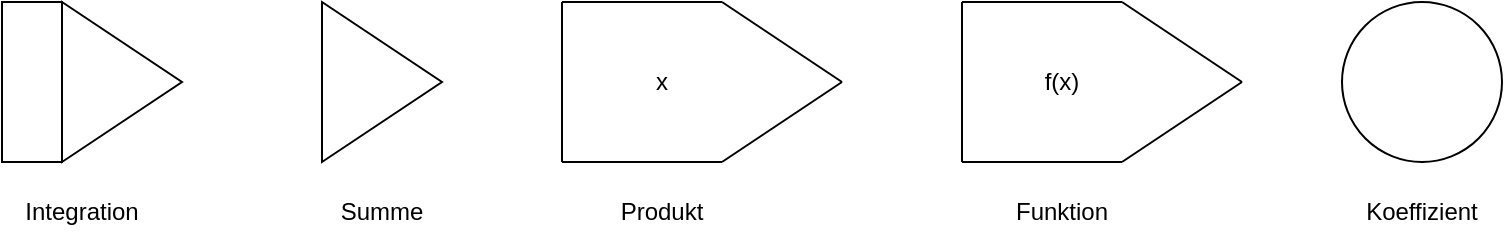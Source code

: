 <mxfile version="26.0.9">
  <diagram name="Seite-1" id="8vgHgrOSn-QUMQu2wvKy">
    <mxGraphModel dx="1865" dy="1351" grid="1" gridSize="10" guides="1" tooltips="1" connect="1" arrows="1" fold="1" page="1" pageScale="1" pageWidth="827" pageHeight="1169" math="0" shadow="0">
      <root>
        <mxCell id="0" />
        <mxCell id="1" parent="0" />
        <mxCell id="mCgtg-J_HniY9TTjHRlm-25" value="" style="triangle;whiteSpace=wrap;html=1;" vertex="1" parent="1">
          <mxGeometry x="170" y="10" width="60" height="80" as="geometry" />
        </mxCell>
        <mxCell id="mCgtg-J_HniY9TTjHRlm-26" value="Integration" style="text;html=1;align=center;verticalAlign=middle;whiteSpace=wrap;rounded=0;" vertex="1" parent="1">
          <mxGeometry x="20" y="100" width="60" height="30" as="geometry" />
        </mxCell>
        <mxCell id="mCgtg-J_HniY9TTjHRlm-27" value="Summe" style="text;html=1;align=center;verticalAlign=middle;whiteSpace=wrap;rounded=0;" vertex="1" parent="1">
          <mxGeometry x="170" y="100" width="60" height="30" as="geometry" />
        </mxCell>
        <mxCell id="mCgtg-J_HniY9TTjHRlm-28" value="" style="group;fillColor=default;" vertex="1" connectable="0" parent="1">
          <mxGeometry x="290" y="10" width="140" height="80" as="geometry" />
        </mxCell>
        <mxCell id="mCgtg-J_HniY9TTjHRlm-29" value="" style="endArrow=none;html=1;rounded=0;entryX=0;entryY=0;entryDx=0;entryDy=0;exitX=1;exitY=0;exitDx=0;exitDy=0;" edge="1" parent="mCgtg-J_HniY9TTjHRlm-28">
          <mxGeometry width="50" height="50" relative="1" as="geometry">
            <mxPoint x="80" as="sourcePoint" />
            <mxPoint as="targetPoint" />
          </mxGeometry>
        </mxCell>
        <mxCell id="mCgtg-J_HniY9TTjHRlm-30" value="" style="endArrow=none;html=1;rounded=0;entryX=1;entryY=0;entryDx=0;entryDy=0;exitX=1;exitY=0.5;exitDx=0;exitDy=0;" edge="1" parent="mCgtg-J_HniY9TTjHRlm-28">
          <mxGeometry width="50" height="50" relative="1" as="geometry">
            <mxPoint x="140" y="40" as="sourcePoint" />
            <mxPoint x="80" as="targetPoint" />
          </mxGeometry>
        </mxCell>
        <mxCell id="mCgtg-J_HniY9TTjHRlm-31" value="" style="endArrow=none;html=1;rounded=0;entryX=1;entryY=0.5;entryDx=0;entryDy=0;exitX=1;exitY=1;exitDx=0;exitDy=0;" edge="1" parent="mCgtg-J_HniY9TTjHRlm-28">
          <mxGeometry width="50" height="50" relative="1" as="geometry">
            <mxPoint x="80" y="80" as="sourcePoint" />
            <mxPoint x="140" y="40" as="targetPoint" />
          </mxGeometry>
        </mxCell>
        <mxCell id="mCgtg-J_HniY9TTjHRlm-32" value="" style="endArrow=none;html=1;rounded=0;entryX=1;entryY=1;entryDx=0;entryDy=0;exitX=0;exitY=1;exitDx=0;exitDy=0;" edge="1" parent="mCgtg-J_HniY9TTjHRlm-28">
          <mxGeometry width="50" height="50" relative="1" as="geometry">
            <mxPoint y="80" as="sourcePoint" />
            <mxPoint x="80" y="80" as="targetPoint" />
          </mxGeometry>
        </mxCell>
        <mxCell id="mCgtg-J_HniY9TTjHRlm-33" value="" style="endArrow=none;html=1;rounded=0;exitX=0;exitY=1;exitDx=0;exitDy=0;entryX=0;entryY=0;entryDx=0;entryDy=0;" edge="1" parent="mCgtg-J_HniY9TTjHRlm-28">
          <mxGeometry width="50" height="50" relative="1" as="geometry">
            <mxPoint y="80" as="sourcePoint" />
            <mxPoint as="targetPoint" />
          </mxGeometry>
        </mxCell>
        <mxCell id="mCgtg-J_HniY9TTjHRlm-34" value="x" style="text;html=1;align=center;verticalAlign=middle;whiteSpace=wrap;rounded=0;" vertex="1" parent="mCgtg-J_HniY9TTjHRlm-28">
          <mxGeometry x="20" y="25" width="60" height="30" as="geometry" />
        </mxCell>
        <mxCell id="mCgtg-J_HniY9TTjHRlm-35" value="Produkt" style="text;html=1;align=center;verticalAlign=middle;whiteSpace=wrap;rounded=0;" vertex="1" parent="1">
          <mxGeometry x="310" y="100" width="60" height="30" as="geometry" />
        </mxCell>
        <mxCell id="mCgtg-J_HniY9TTjHRlm-36" value="Funktion" style="text;html=1;align=center;verticalAlign=middle;whiteSpace=wrap;rounded=0;" vertex="1" parent="1">
          <mxGeometry x="510" y="100" width="60" height="30" as="geometry" />
        </mxCell>
        <mxCell id="mCgtg-J_HniY9TTjHRlm-37" value="" style="group;fillColor=default;" vertex="1" connectable="0" parent="1">
          <mxGeometry x="490" y="10" width="140" height="80" as="geometry" />
        </mxCell>
        <mxCell id="mCgtg-J_HniY9TTjHRlm-38" value="" style="endArrow=none;html=1;rounded=0;entryX=0;entryY=0;entryDx=0;entryDy=0;exitX=1;exitY=0;exitDx=0;exitDy=0;" edge="1" parent="mCgtg-J_HniY9TTjHRlm-37">
          <mxGeometry width="50" height="50" relative="1" as="geometry">
            <mxPoint x="80" as="sourcePoint" />
            <mxPoint as="targetPoint" />
          </mxGeometry>
        </mxCell>
        <mxCell id="mCgtg-J_HniY9TTjHRlm-39" value="" style="endArrow=none;html=1;rounded=0;entryX=1;entryY=0;entryDx=0;entryDy=0;exitX=1;exitY=0.5;exitDx=0;exitDy=0;" edge="1" parent="mCgtg-J_HniY9TTjHRlm-37">
          <mxGeometry width="50" height="50" relative="1" as="geometry">
            <mxPoint x="140" y="40" as="sourcePoint" />
            <mxPoint x="80" as="targetPoint" />
          </mxGeometry>
        </mxCell>
        <mxCell id="mCgtg-J_HniY9TTjHRlm-40" value="" style="endArrow=none;html=1;rounded=0;entryX=1;entryY=0.5;entryDx=0;entryDy=0;exitX=1;exitY=1;exitDx=0;exitDy=0;" edge="1" parent="mCgtg-J_HniY9TTjHRlm-37">
          <mxGeometry width="50" height="50" relative="1" as="geometry">
            <mxPoint x="80" y="80" as="sourcePoint" />
            <mxPoint x="140" y="40" as="targetPoint" />
          </mxGeometry>
        </mxCell>
        <mxCell id="mCgtg-J_HniY9TTjHRlm-41" value="" style="endArrow=none;html=1;rounded=0;entryX=1;entryY=1;entryDx=0;entryDy=0;exitX=0;exitY=1;exitDx=0;exitDy=0;" edge="1" parent="mCgtg-J_HniY9TTjHRlm-37">
          <mxGeometry width="50" height="50" relative="1" as="geometry">
            <mxPoint y="80" as="sourcePoint" />
            <mxPoint x="80" y="80" as="targetPoint" />
          </mxGeometry>
        </mxCell>
        <mxCell id="mCgtg-J_HniY9TTjHRlm-42" value="" style="endArrow=none;html=1;rounded=0;exitX=0;exitY=1;exitDx=0;exitDy=0;entryX=0;entryY=0;entryDx=0;entryDy=0;" edge="1" parent="mCgtg-J_HniY9TTjHRlm-37">
          <mxGeometry width="50" height="50" relative="1" as="geometry">
            <mxPoint y="80" as="sourcePoint" />
            <mxPoint as="targetPoint" />
          </mxGeometry>
        </mxCell>
        <mxCell id="mCgtg-J_HniY9TTjHRlm-43" value="f(x)" style="text;html=1;align=center;verticalAlign=middle;whiteSpace=wrap;rounded=0;" vertex="1" parent="mCgtg-J_HniY9TTjHRlm-37">
          <mxGeometry x="20" y="25" width="60" height="30" as="geometry" />
        </mxCell>
        <mxCell id="mCgtg-J_HniY9TTjHRlm-44" value="" style="group" vertex="1" connectable="0" parent="1">
          <mxGeometry x="10" y="10" width="90" height="80" as="geometry" />
        </mxCell>
        <mxCell id="mCgtg-J_HniY9TTjHRlm-45" value="" style="triangle;whiteSpace=wrap;html=1;" vertex="1" parent="mCgtg-J_HniY9TTjHRlm-44">
          <mxGeometry x="30" width="60" height="80" as="geometry" />
        </mxCell>
        <mxCell id="mCgtg-J_HniY9TTjHRlm-46" value="" style="rounded=0;whiteSpace=wrap;html=1;" vertex="1" parent="mCgtg-J_HniY9TTjHRlm-44">
          <mxGeometry width="30" height="80" as="geometry" />
        </mxCell>
        <mxCell id="mCgtg-J_HniY9TTjHRlm-47" value="" style="ellipse;whiteSpace=wrap;html=1;aspect=fixed;" vertex="1" parent="1">
          <mxGeometry x="680" y="10" width="80" height="80" as="geometry" />
        </mxCell>
        <mxCell id="mCgtg-J_HniY9TTjHRlm-48" value="Koeffizient" style="text;html=1;align=center;verticalAlign=middle;whiteSpace=wrap;rounded=0;" vertex="1" parent="1">
          <mxGeometry x="690" y="100" width="60" height="30" as="geometry" />
        </mxCell>
      </root>
    </mxGraphModel>
  </diagram>
</mxfile>
